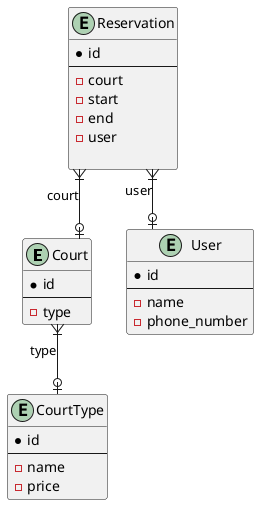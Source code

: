 @startuml
skinparam linetype ortho

entity Court {
    * id 
    --
    - type
}

entity CourtType {
    * id
    --
    - name 
    - price 
}

entity Reservation {
    * id
    --
    - court 
    - start
    - end 
    - user 

}

entity User {
    * id 
    --
    - name 
    - phone_number 
}

Court }|--o| CourtType : type
Reservation }|--o| Court : court
Reservation }|--o| User : user
 


@enduml
